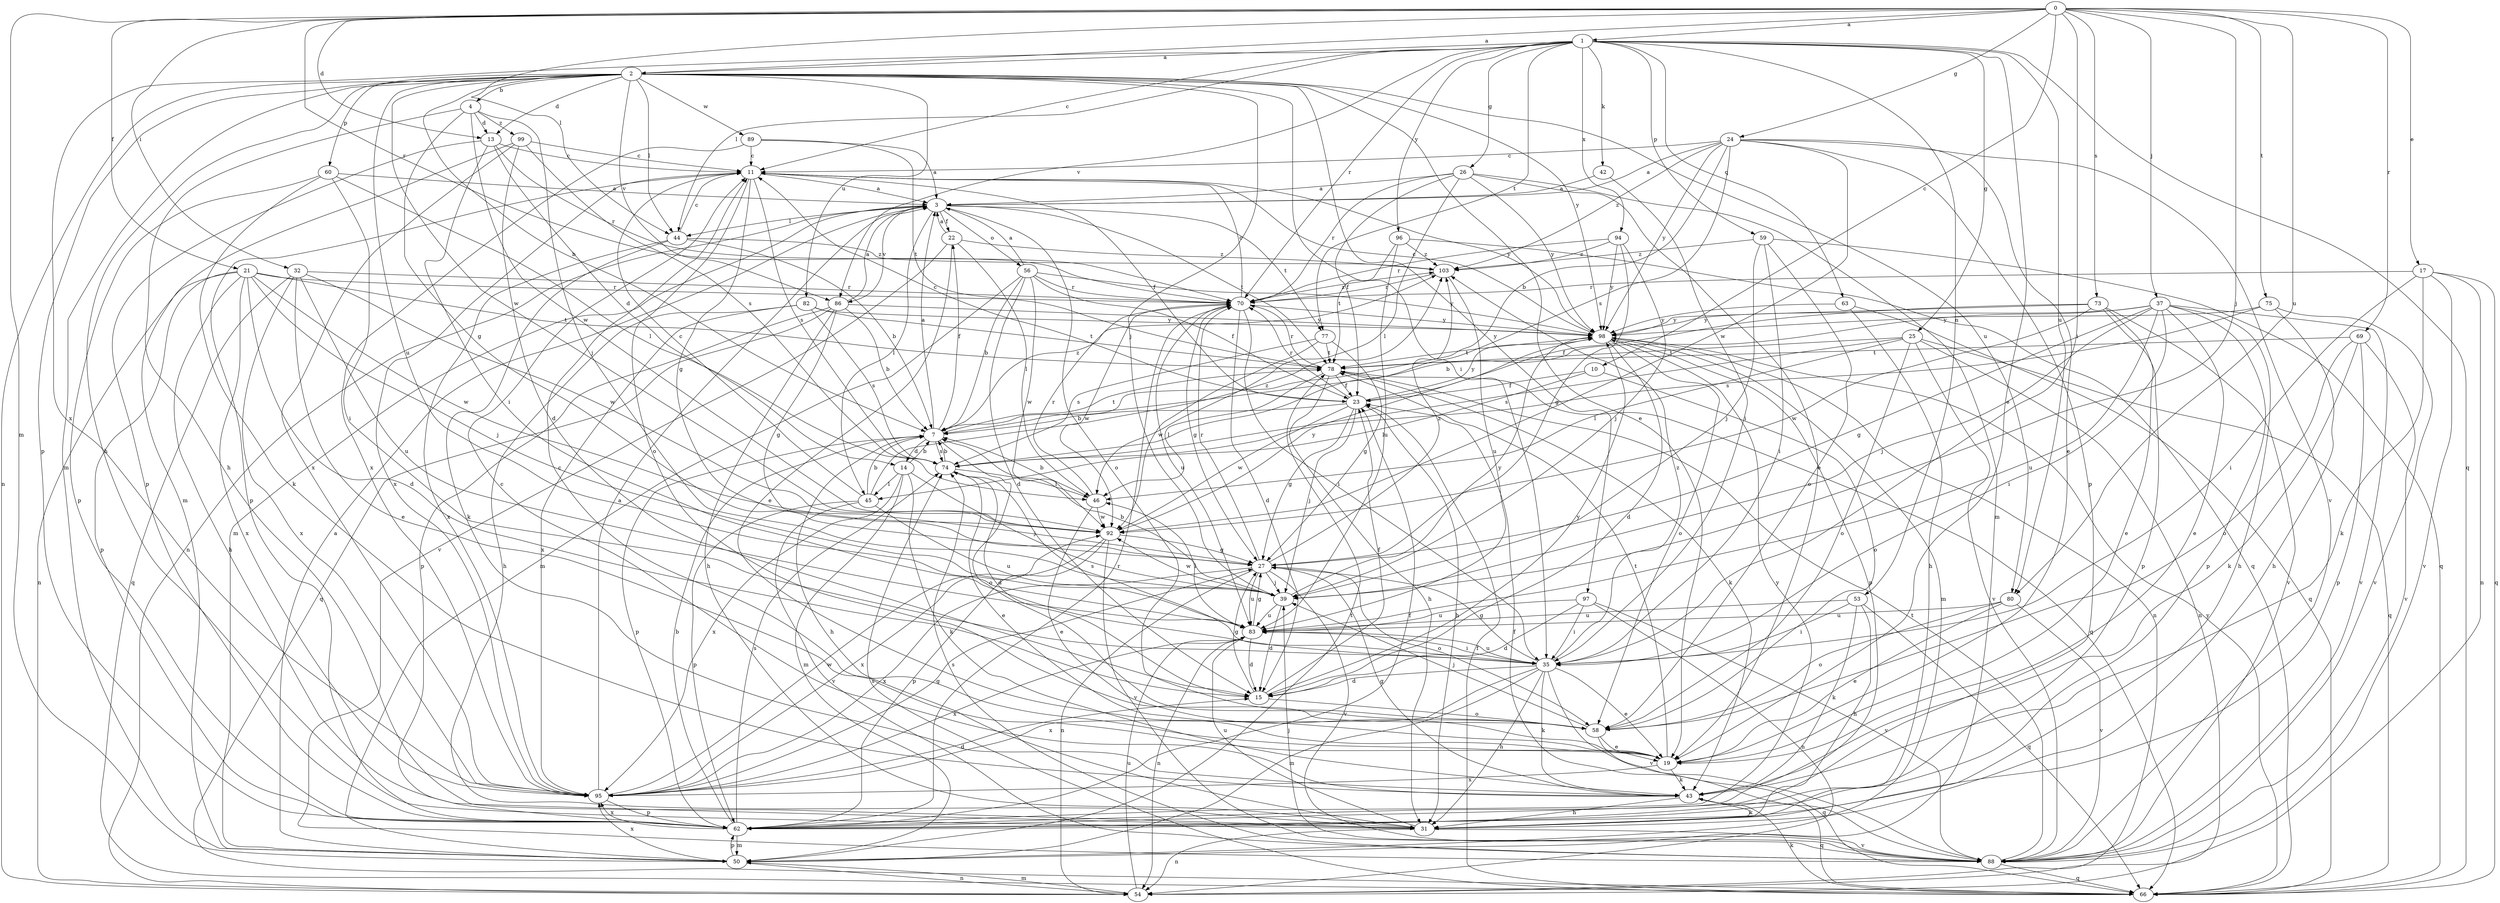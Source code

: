 strict digraph  {
0;
1;
2;
3;
4;
7;
10;
11;
13;
14;
15;
17;
19;
21;
22;
23;
24;
25;
26;
27;
31;
32;
35;
37;
39;
42;
43;
44;
45;
46;
50;
53;
54;
56;
58;
59;
60;
62;
63;
66;
69;
70;
73;
74;
75;
77;
78;
80;
82;
83;
86;
88;
89;
92;
94;
95;
96;
97;
98;
99;
103;
0 -> 1  [label=a];
0 -> 2  [label=a];
0 -> 10  [label=c];
0 -> 13  [label=d];
0 -> 17  [label=e];
0 -> 21  [label=f];
0 -> 24  [label=g];
0 -> 32  [label=i];
0 -> 35  [label=i];
0 -> 37  [label=j];
0 -> 39  [label=j];
0 -> 44  [label=l];
0 -> 50  [label=m];
0 -> 69  [label=r];
0 -> 70  [label=r];
0 -> 73  [label=s];
0 -> 75  [label=t];
0 -> 80  [label=u];
1 -> 2  [label=a];
1 -> 11  [label=c];
1 -> 19  [label=e];
1 -> 25  [label=g];
1 -> 26  [label=g];
1 -> 42  [label=k];
1 -> 44  [label=l];
1 -> 53  [label=n];
1 -> 59  [label=p];
1 -> 63  [label=q];
1 -> 66  [label=q];
1 -> 70  [label=r];
1 -> 77  [label=t];
1 -> 80  [label=u];
1 -> 86  [label=v];
1 -> 94  [label=x];
1 -> 95  [label=x];
1 -> 96  [label=y];
2 -> 4  [label=b];
2 -> 7  [label=b];
2 -> 13  [label=d];
2 -> 19  [label=e];
2 -> 31  [label=h];
2 -> 35  [label=i];
2 -> 39  [label=j];
2 -> 44  [label=l];
2 -> 50  [label=m];
2 -> 54  [label=n];
2 -> 60  [label=p];
2 -> 62  [label=p];
2 -> 80  [label=u];
2 -> 82  [label=u];
2 -> 83  [label=u];
2 -> 86  [label=v];
2 -> 89  [label=w];
2 -> 92  [label=w];
2 -> 97  [label=y];
2 -> 98  [label=y];
3 -> 22  [label=f];
3 -> 44  [label=l];
3 -> 45  [label=l];
3 -> 50  [label=m];
3 -> 54  [label=n];
3 -> 56  [label=o];
3 -> 58  [label=o];
3 -> 77  [label=t];
3 -> 78  [label=t];
3 -> 86  [label=v];
4 -> 13  [label=d];
4 -> 27  [label=g];
4 -> 31  [label=h];
4 -> 39  [label=j];
4 -> 92  [label=w];
4 -> 99  [label=z];
7 -> 3  [label=a];
7 -> 14  [label=d];
7 -> 22  [label=f];
7 -> 31  [label=h];
7 -> 58  [label=o];
7 -> 62  [label=p];
7 -> 74  [label=s];
7 -> 78  [label=t];
7 -> 103  [label=z];
10 -> 23  [label=f];
10 -> 45  [label=l];
10 -> 58  [label=o];
11 -> 3  [label=a];
11 -> 23  [label=f];
11 -> 27  [label=g];
11 -> 58  [label=o];
11 -> 62  [label=p];
11 -> 74  [label=s];
11 -> 95  [label=x];
11 -> 98  [label=y];
13 -> 11  [label=c];
13 -> 14  [label=d];
13 -> 35  [label=i];
13 -> 62  [label=p];
13 -> 70  [label=r];
14 -> 7  [label=b];
14 -> 39  [label=j];
14 -> 43  [label=k];
14 -> 45  [label=l];
14 -> 50  [label=m];
14 -> 95  [label=x];
15 -> 23  [label=f];
15 -> 27  [label=g];
15 -> 58  [label=o];
15 -> 98  [label=y];
17 -> 35  [label=i];
17 -> 43  [label=k];
17 -> 54  [label=n];
17 -> 66  [label=q];
17 -> 70  [label=r];
17 -> 88  [label=v];
19 -> 11  [label=c];
19 -> 43  [label=k];
19 -> 78  [label=t];
19 -> 95  [label=x];
21 -> 15  [label=d];
21 -> 31  [label=h];
21 -> 39  [label=j];
21 -> 54  [label=n];
21 -> 62  [label=p];
21 -> 70  [label=r];
21 -> 78  [label=t];
21 -> 92  [label=w];
21 -> 95  [label=x];
22 -> 3  [label=a];
22 -> 19  [label=e];
22 -> 46  [label=l];
22 -> 88  [label=v];
22 -> 103  [label=z];
23 -> 7  [label=b];
23 -> 11  [label=c];
23 -> 27  [label=g];
23 -> 31  [label=h];
23 -> 39  [label=j];
23 -> 70  [label=r];
23 -> 92  [label=w];
23 -> 98  [label=y];
24 -> 3  [label=a];
24 -> 7  [label=b];
24 -> 11  [label=c];
24 -> 19  [label=e];
24 -> 62  [label=p];
24 -> 74  [label=s];
24 -> 88  [label=v];
24 -> 92  [label=w];
24 -> 98  [label=y];
24 -> 103  [label=z];
25 -> 46  [label=l];
25 -> 54  [label=n];
25 -> 58  [label=o];
25 -> 66  [label=q];
25 -> 74  [label=s];
25 -> 78  [label=t];
25 -> 88  [label=v];
26 -> 3  [label=a];
26 -> 19  [label=e];
26 -> 23  [label=f];
26 -> 46  [label=l];
26 -> 50  [label=m];
26 -> 70  [label=r];
26 -> 98  [label=y];
27 -> 39  [label=j];
27 -> 54  [label=n];
27 -> 58  [label=o];
27 -> 70  [label=r];
27 -> 83  [label=u];
27 -> 88  [label=v];
27 -> 95  [label=x];
27 -> 103  [label=z];
31 -> 43  [label=k];
31 -> 54  [label=n];
31 -> 83  [label=u];
31 -> 88  [label=v];
32 -> 19  [label=e];
32 -> 66  [label=q];
32 -> 70  [label=r];
32 -> 83  [label=u];
32 -> 92  [label=w];
32 -> 95  [label=x];
35 -> 15  [label=d];
35 -> 19  [label=e];
35 -> 27  [label=g];
35 -> 31  [label=h];
35 -> 43  [label=k];
35 -> 50  [label=m];
35 -> 74  [label=s];
35 -> 83  [label=u];
35 -> 88  [label=v];
35 -> 95  [label=x];
35 -> 103  [label=z];
37 -> 7  [label=b];
37 -> 19  [label=e];
37 -> 27  [label=g];
37 -> 31  [label=h];
37 -> 35  [label=i];
37 -> 39  [label=j];
37 -> 62  [label=p];
37 -> 83  [label=u];
37 -> 88  [label=v];
37 -> 98  [label=y];
39 -> 7  [label=b];
39 -> 15  [label=d];
39 -> 83  [label=u];
39 -> 92  [label=w];
39 -> 98  [label=y];
42 -> 3  [label=a];
42 -> 35  [label=i];
43 -> 11  [label=c];
43 -> 27  [label=g];
43 -> 31  [label=h];
43 -> 66  [label=q];
44 -> 7  [label=b];
44 -> 11  [label=c];
44 -> 43  [label=k];
44 -> 95  [label=x];
44 -> 103  [label=z];
45 -> 7  [label=b];
45 -> 11  [label=c];
45 -> 62  [label=p];
45 -> 83  [label=u];
45 -> 88  [label=v];
45 -> 103  [label=z];
46 -> 7  [label=b];
46 -> 19  [label=e];
46 -> 70  [label=r];
46 -> 92  [label=w];
50 -> 3  [label=a];
50 -> 54  [label=n];
50 -> 62  [label=p];
50 -> 78  [label=t];
50 -> 95  [label=x];
53 -> 31  [label=h];
53 -> 35  [label=i];
53 -> 43  [label=k];
53 -> 66  [label=q];
53 -> 83  [label=u];
54 -> 50  [label=m];
54 -> 83  [label=u];
56 -> 3  [label=a];
56 -> 7  [label=b];
56 -> 15  [label=d];
56 -> 23  [label=f];
56 -> 50  [label=m];
56 -> 70  [label=r];
56 -> 92  [label=w];
56 -> 98  [label=y];
58 -> 19  [label=e];
58 -> 39  [label=j];
58 -> 66  [label=q];
59 -> 35  [label=i];
59 -> 39  [label=j];
59 -> 58  [label=o];
59 -> 66  [label=q];
59 -> 103  [label=z];
60 -> 3  [label=a];
60 -> 35  [label=i];
60 -> 43  [label=k];
60 -> 46  [label=l];
60 -> 62  [label=p];
62 -> 7  [label=b];
62 -> 23  [label=f];
62 -> 50  [label=m];
62 -> 70  [label=r];
62 -> 74  [label=s];
62 -> 95  [label=x];
62 -> 98  [label=y];
63 -> 31  [label=h];
63 -> 66  [label=q];
63 -> 98  [label=y];
66 -> 23  [label=f];
66 -> 43  [label=k];
66 -> 74  [label=s];
66 -> 98  [label=y];
69 -> 43  [label=k];
69 -> 58  [label=o];
69 -> 62  [label=p];
69 -> 78  [label=t];
69 -> 88  [label=v];
70 -> 11  [label=c];
70 -> 15  [label=d];
70 -> 27  [label=g];
70 -> 35  [label=i];
70 -> 83  [label=u];
70 -> 92  [label=w];
70 -> 98  [label=y];
70 -> 103  [label=z];
73 -> 19  [label=e];
73 -> 23  [label=f];
73 -> 62  [label=p];
73 -> 88  [label=v];
73 -> 92  [label=w];
73 -> 98  [label=y];
74 -> 7  [label=b];
74 -> 15  [label=d];
74 -> 19  [label=e];
74 -> 46  [label=l];
75 -> 31  [label=h];
75 -> 74  [label=s];
75 -> 88  [label=v];
75 -> 98  [label=y];
77 -> 27  [label=g];
77 -> 74  [label=s];
77 -> 78  [label=t];
77 -> 92  [label=w];
78 -> 23  [label=f];
78 -> 31  [label=h];
78 -> 43  [label=k];
78 -> 46  [label=l];
78 -> 66  [label=q];
78 -> 70  [label=r];
80 -> 19  [label=e];
80 -> 58  [label=o];
80 -> 83  [label=u];
80 -> 88  [label=v];
82 -> 31  [label=h];
82 -> 74  [label=s];
82 -> 78  [label=t];
82 -> 95  [label=x];
82 -> 98  [label=y];
83 -> 15  [label=d];
83 -> 27  [label=g];
83 -> 35  [label=i];
83 -> 46  [label=l];
83 -> 54  [label=n];
83 -> 95  [label=x];
86 -> 3  [label=a];
86 -> 7  [label=b];
86 -> 27  [label=g];
86 -> 31  [label=h];
86 -> 62  [label=p];
86 -> 66  [label=q];
86 -> 98  [label=y];
88 -> 23  [label=f];
88 -> 39  [label=j];
88 -> 66  [label=q];
88 -> 74  [label=s];
88 -> 78  [label=t];
89 -> 3  [label=a];
89 -> 11  [label=c];
89 -> 78  [label=t];
89 -> 95  [label=x];
92 -> 27  [label=g];
92 -> 62  [label=p];
92 -> 88  [label=v];
92 -> 95  [label=x];
92 -> 98  [label=y];
94 -> 27  [label=g];
94 -> 39  [label=j];
94 -> 70  [label=r];
94 -> 98  [label=y];
94 -> 103  [label=z];
95 -> 3  [label=a];
95 -> 15  [label=d];
95 -> 27  [label=g];
95 -> 62  [label=p];
95 -> 92  [label=w];
96 -> 66  [label=q];
96 -> 78  [label=t];
96 -> 83  [label=u];
96 -> 103  [label=z];
97 -> 15  [label=d];
97 -> 35  [label=i];
97 -> 54  [label=n];
97 -> 83  [label=u];
97 -> 88  [label=v];
98 -> 11  [label=c];
98 -> 15  [label=d];
98 -> 50  [label=m];
98 -> 54  [label=n];
98 -> 58  [label=o];
98 -> 62  [label=p];
98 -> 78  [label=t];
99 -> 11  [label=c];
99 -> 15  [label=d];
99 -> 50  [label=m];
99 -> 74  [label=s];
99 -> 95  [label=x];
103 -> 70  [label=r];
103 -> 83  [label=u];
}
